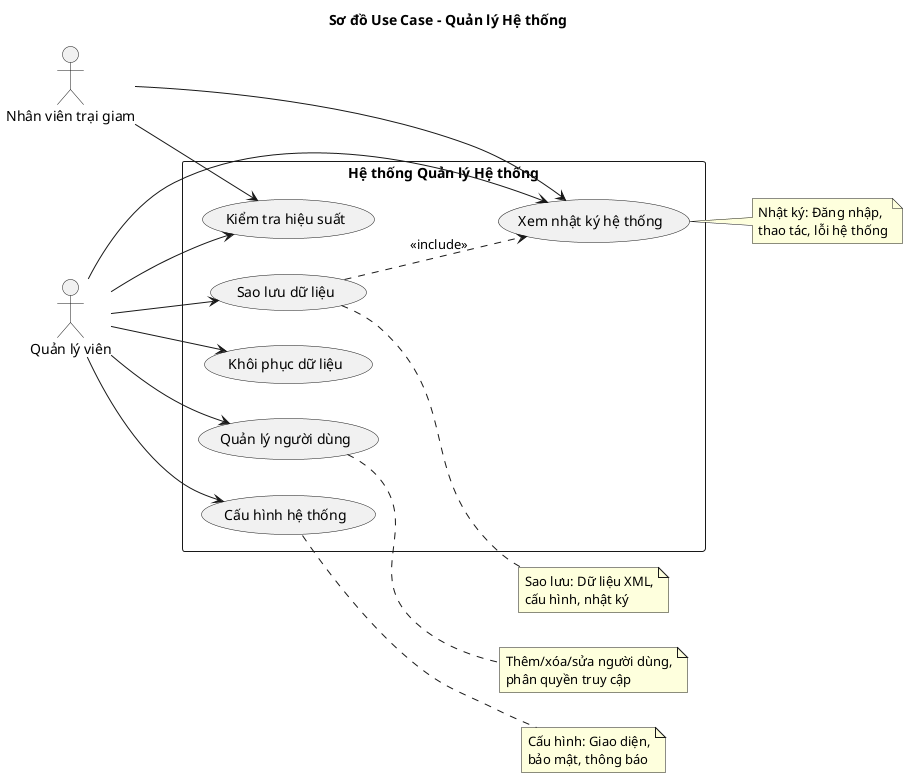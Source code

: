 @startuml "Sơ đồ Use Case - Quản lý Hệ thống"

title Sơ đồ Use Case - Quản lý Hệ thống

left to right direction

actor "Quản lý viên" as Admin
actor "Nhân viên trại giam" as Staff

rectangle "Hệ thống Quản lý Hệ thống" {
    usecase "Sao lưu dữ liệu" as UC1
    usecase "Khôi phục dữ liệu" as UC2
    usecase "Quản lý người dùng" as UC3
    usecase "Cấu hình hệ thống" as UC4
    usecase "Xem nhật ký hệ thống" as UC5
    usecase "Kiểm tra hiệu suất" as UC6
}

' Quan hệ với Admin
Admin --> UC1
Admin --> UC2
Admin --> UC3
Admin --> UC4
Admin --> UC5
Admin --> UC6

' Quan hệ với Staff
Staff --> UC5
Staff --> UC6

' Include relationships
UC1 ..> UC5 : <<include>>

note right of UC1
  Sao lưu: Dữ liệu XML,
  cấu hình, nhật ký
end note

note right of UC3
  Thêm/xóa/sửa người dùng,
  phân quyền truy cập
end note

note right of UC4
  Cấu hình: Giao diện,
  bảo mật, thông báo
end note

note right of UC5
  Nhật ký: Đăng nhập,
  thao tác, lỗi hệ thống
end note

@enduml 